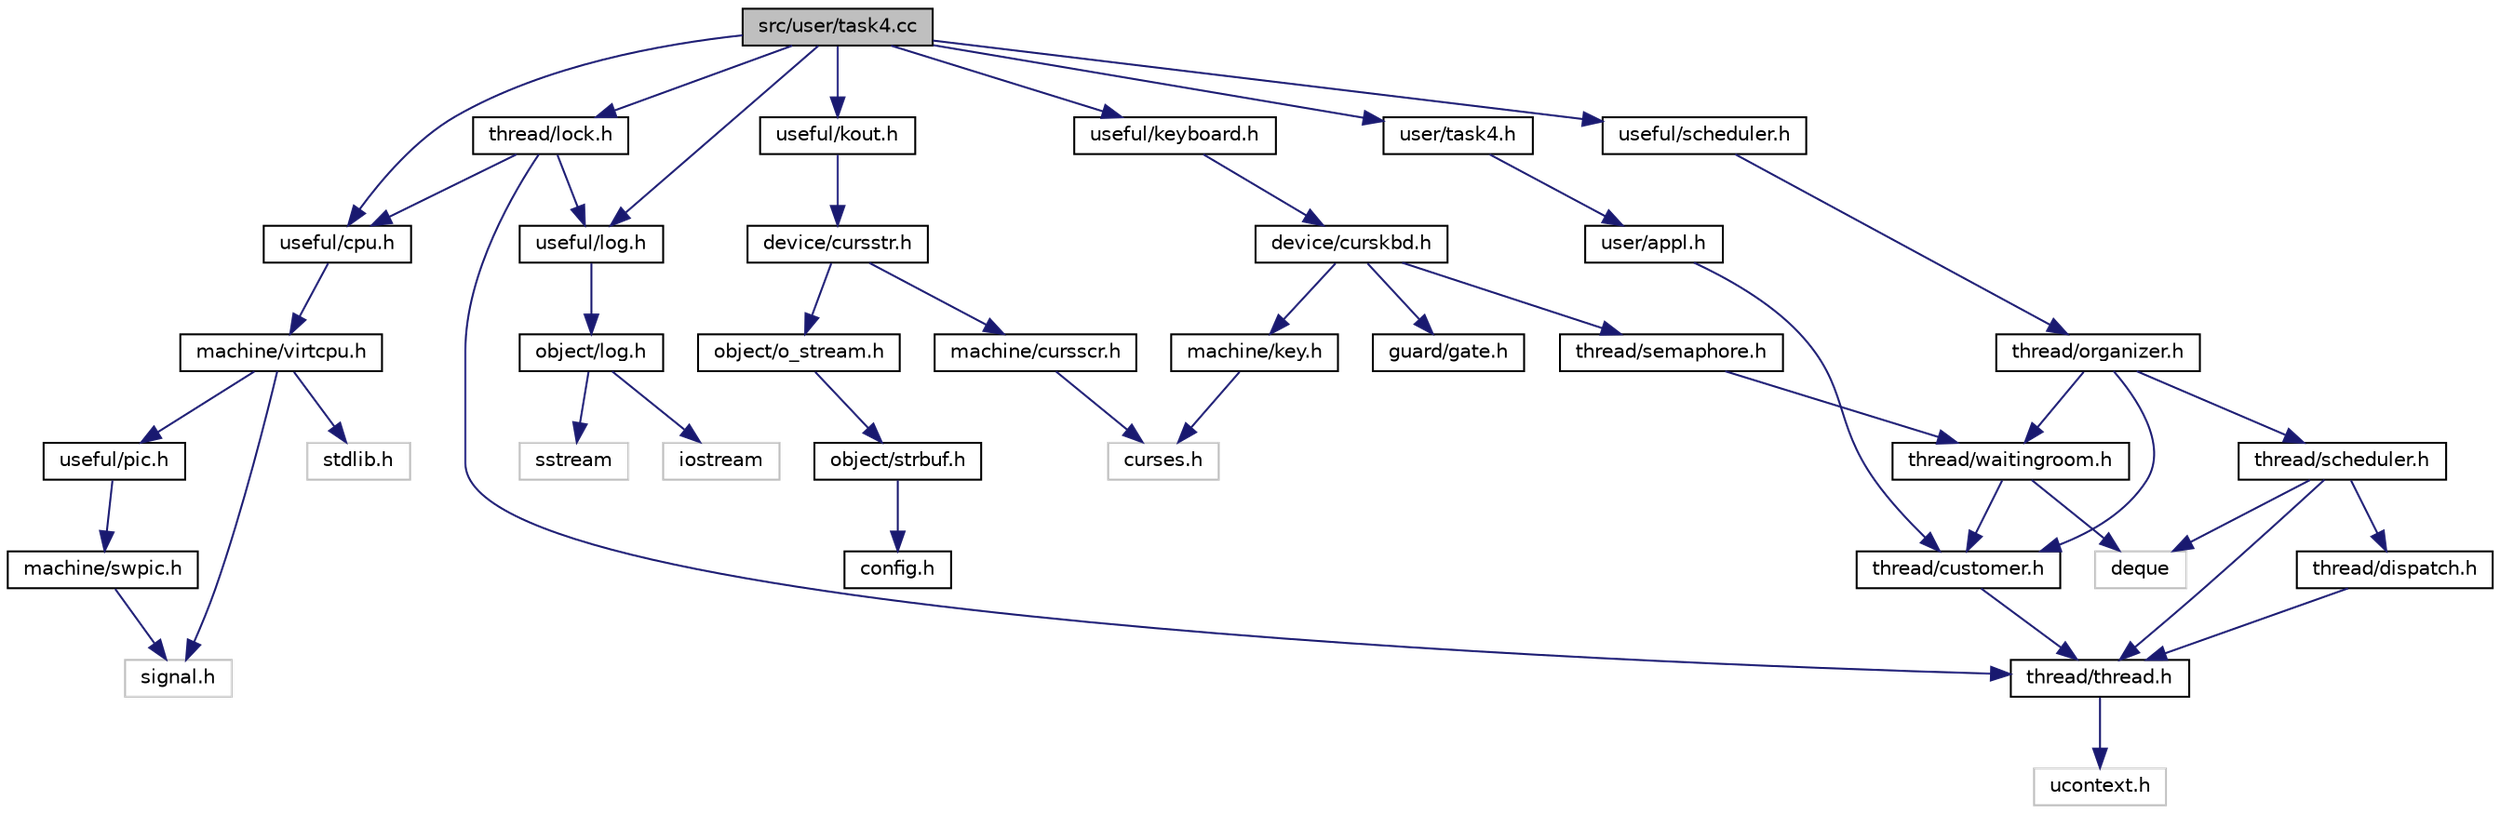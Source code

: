 digraph G
{
  bgcolor="transparent";
  edge [fontname="Helvetica",fontsize="10",labelfontname="Helvetica",labelfontsize="10"];
  node [fontname="Helvetica",fontsize="10",shape=record];
  Node1 [label="src/user/task4.cc",height=0.2,width=0.4,color="black", fillcolor="grey75", style="filled" fontcolor="black"];
  Node1 -> Node2 [color="midnightblue",fontsize="10",style="solid",fontname="Helvetica"];
  Node2 [label="user/task4.h",height=0.2,width=0.4,color="black",URL="$task4_8h.html"];
  Node2 -> Node3 [color="midnightblue",fontsize="10",style="solid",fontname="Helvetica"];
  Node3 [label="user/appl.h",height=0.2,width=0.4,color="black",URL="$appl_8h.html",tooltip="declaration of basic class for application of the tasks"];
  Node3 -> Node4 [color="midnightblue",fontsize="10",style="solid",fontname="Helvetica"];
  Node4 [label="thread/customer.h",height=0.2,width=0.4,color="black",URL="$customer_8h.html"];
  Node4 -> Node5 [color="midnightblue",fontsize="10",style="solid",fontname="Helvetica"];
  Node5 [label="thread/thread.h",height=0.2,width=0.4,color="black",URL="$thread_8h.html"];
  Node5 -> Node6 [color="midnightblue",fontsize="10",style="solid",fontname="Helvetica"];
  Node6 [label="ucontext.h",height=0.2,width=0.4,color="grey75"];
  Node1 -> Node7 [color="midnightblue",fontsize="10",style="solid",fontname="Helvetica"];
  Node7 [label="thread/lock.h",height=0.2,width=0.4,color="black",URL="$lock_8h.html"];
  Node7 -> Node8 [color="midnightblue",fontsize="10",style="solid",fontname="Helvetica"];
  Node8 [label="useful/cpu.h",height=0.2,width=0.4,color="black",URL="$cpu_8h.html",tooltip="help include file for use of global declared variable cpu, declared in main.cc"];
  Node8 -> Node9 [color="midnightblue",fontsize="10",style="solid",fontname="Helvetica"];
  Node9 [label="machine/virtcpu.h",height=0.2,width=0.4,color="black",URL="$virtcpu_8h.html"];
  Node9 -> Node10 [color="midnightblue",fontsize="10",style="solid",fontname="Helvetica"];
  Node10 [label="signal.h",height=0.2,width=0.4,color="grey75"];
  Node9 -> Node11 [color="midnightblue",fontsize="10",style="solid",fontname="Helvetica"];
  Node11 [label="stdlib.h",height=0.2,width=0.4,color="grey75"];
  Node9 -> Node12 [color="midnightblue",fontsize="10",style="solid",fontname="Helvetica"];
  Node12 [label="useful/pic.h",height=0.2,width=0.4,color="black",URL="$pic_8h.html"];
  Node12 -> Node13 [color="midnightblue",fontsize="10",style="solid",fontname="Helvetica"];
  Node13 [label="machine/swpic.h",height=0.2,width=0.4,color="black",URL="$swpic_8h.html"];
  Node13 -> Node10 [color="midnightblue",fontsize="10",style="solid",fontname="Helvetica"];
  Node7 -> Node14 [color="midnightblue",fontsize="10",style="solid",fontname="Helvetica"];
  Node14 [label="useful/log.h",height=0.2,width=0.4,color="black",URL="$useful_2log_8h.html"];
  Node14 -> Node15 [color="midnightblue",fontsize="10",style="solid",fontname="Helvetica"];
  Node15 [label="object/log.h",height=0.2,width=0.4,color="black",URL="$object_2log_8h.html"];
  Node15 -> Node16 [color="midnightblue",fontsize="10",style="solid",fontname="Helvetica"];
  Node16 [label="sstream",height=0.2,width=0.4,color="grey75"];
  Node15 -> Node17 [color="midnightblue",fontsize="10",style="solid",fontname="Helvetica"];
  Node17 [label="iostream",height=0.2,width=0.4,color="grey75"];
  Node7 -> Node5 [color="midnightblue",fontsize="10",style="solid",fontname="Helvetica"];
  Node1 -> Node18 [color="midnightblue",fontsize="10",style="solid",fontname="Helvetica"];
  Node18 [label="useful/kout.h",height=0.2,width=0.4,color="black",URL="$kout_8h.html",tooltip="help include file for use of global declared variable kout, declared in main.cc"];
  Node18 -> Node19 [color="midnightblue",fontsize="10",style="solid",fontname="Helvetica"];
  Node19 [label="device/cursstr.h",height=0.2,width=0.4,color="black",URL="$cursstr_8h.html"];
  Node19 -> Node20 [color="midnightblue",fontsize="10",style="solid",fontname="Helvetica"];
  Node20 [label="object/o_stream.h",height=0.2,width=0.4,color="black",URL="$o__stream_8h.html"];
  Node20 -> Node21 [color="midnightblue",fontsize="10",style="solid",fontname="Helvetica"];
  Node21 [label="object/strbuf.h",height=0.2,width=0.4,color="black",URL="$strbuf_8h.html"];
  Node21 -> Node22 [color="midnightblue",fontsize="10",style="solid",fontname="Helvetica"];
  Node22 [label="config.h",height=0.2,width=0.4,color="black",URL="$config_8h.html"];
  Node19 -> Node23 [color="midnightblue",fontsize="10",style="solid",fontname="Helvetica"];
  Node23 [label="machine/cursscr.h",height=0.2,width=0.4,color="black",URL="$cursscr_8h.html"];
  Node23 -> Node24 [color="midnightblue",fontsize="10",style="solid",fontname="Helvetica"];
  Node24 [label="curses.h",height=0.2,width=0.4,color="grey75"];
  Node1 -> Node25 [color="midnightblue",fontsize="10",style="solid",fontname="Helvetica"];
  Node25 [label="useful/keyboard.h",height=0.2,width=0.4,color="black",URL="$keyboard_8h.html"];
  Node25 -> Node26 [color="midnightblue",fontsize="10",style="solid",fontname="Helvetica"];
  Node26 [label="device/curskbd.h",height=0.2,width=0.4,color="black",URL="$curskbd_8h.html"];
  Node26 -> Node27 [color="midnightblue",fontsize="10",style="solid",fontname="Helvetica"];
  Node27 [label="guard/gate.h",height=0.2,width=0.4,color="black",URL="$gate_8h.html"];
  Node26 -> Node28 [color="midnightblue",fontsize="10",style="solid",fontname="Helvetica"];
  Node28 [label="machine/key.h",height=0.2,width=0.4,color="black",URL="$key_8h.html"];
  Node28 -> Node24 [color="midnightblue",fontsize="10",style="solid",fontname="Helvetica"];
  Node26 -> Node29 [color="midnightblue",fontsize="10",style="solid",fontname="Helvetica"];
  Node29 [label="thread/semaphore.h",height=0.2,width=0.4,color="black",URL="$semaphore_8h.html"];
  Node29 -> Node30 [color="midnightblue",fontsize="10",style="solid",fontname="Helvetica"];
  Node30 [label="thread/waitingroom.h",height=0.2,width=0.4,color="black",URL="$waitingroom_8h.html"];
  Node30 -> Node4 [color="midnightblue",fontsize="10",style="solid",fontname="Helvetica"];
  Node30 -> Node31 [color="midnightblue",fontsize="10",style="solid",fontname="Helvetica"];
  Node31 [label="deque",height=0.2,width=0.4,color="grey75"];
  Node1 -> Node32 [color="midnightblue",fontsize="10",style="solid",fontname="Helvetica"];
  Node32 [label="useful/scheduler.h",height=0.2,width=0.4,color="black",URL="$useful_2scheduler_8h.html"];
  Node32 -> Node33 [color="midnightblue",fontsize="10",style="solid",fontname="Helvetica"];
  Node33 [label="thread/organizer.h",height=0.2,width=0.4,color="black",URL="$organizer_8h.html"];
  Node33 -> Node34 [color="midnightblue",fontsize="10",style="solid",fontname="Helvetica"];
  Node34 [label="thread/scheduler.h",height=0.2,width=0.4,color="black",URL="$thread_2scheduler_8h.html"];
  Node34 -> Node35 [color="midnightblue",fontsize="10",style="solid",fontname="Helvetica"];
  Node35 [label="thread/dispatch.h",height=0.2,width=0.4,color="black",URL="$dispatch_8h.html"];
  Node35 -> Node5 [color="midnightblue",fontsize="10",style="solid",fontname="Helvetica"];
  Node34 -> Node5 [color="midnightblue",fontsize="10",style="solid",fontname="Helvetica"];
  Node34 -> Node31 [color="midnightblue",fontsize="10",style="solid",fontname="Helvetica"];
  Node33 -> Node4 [color="midnightblue",fontsize="10",style="solid",fontname="Helvetica"];
  Node33 -> Node30 [color="midnightblue",fontsize="10",style="solid",fontname="Helvetica"];
  Node1 -> Node8 [color="midnightblue",fontsize="10",style="solid",fontname="Helvetica"];
  Node1 -> Node14 [color="midnightblue",fontsize="10",style="solid",fontname="Helvetica"];
}
